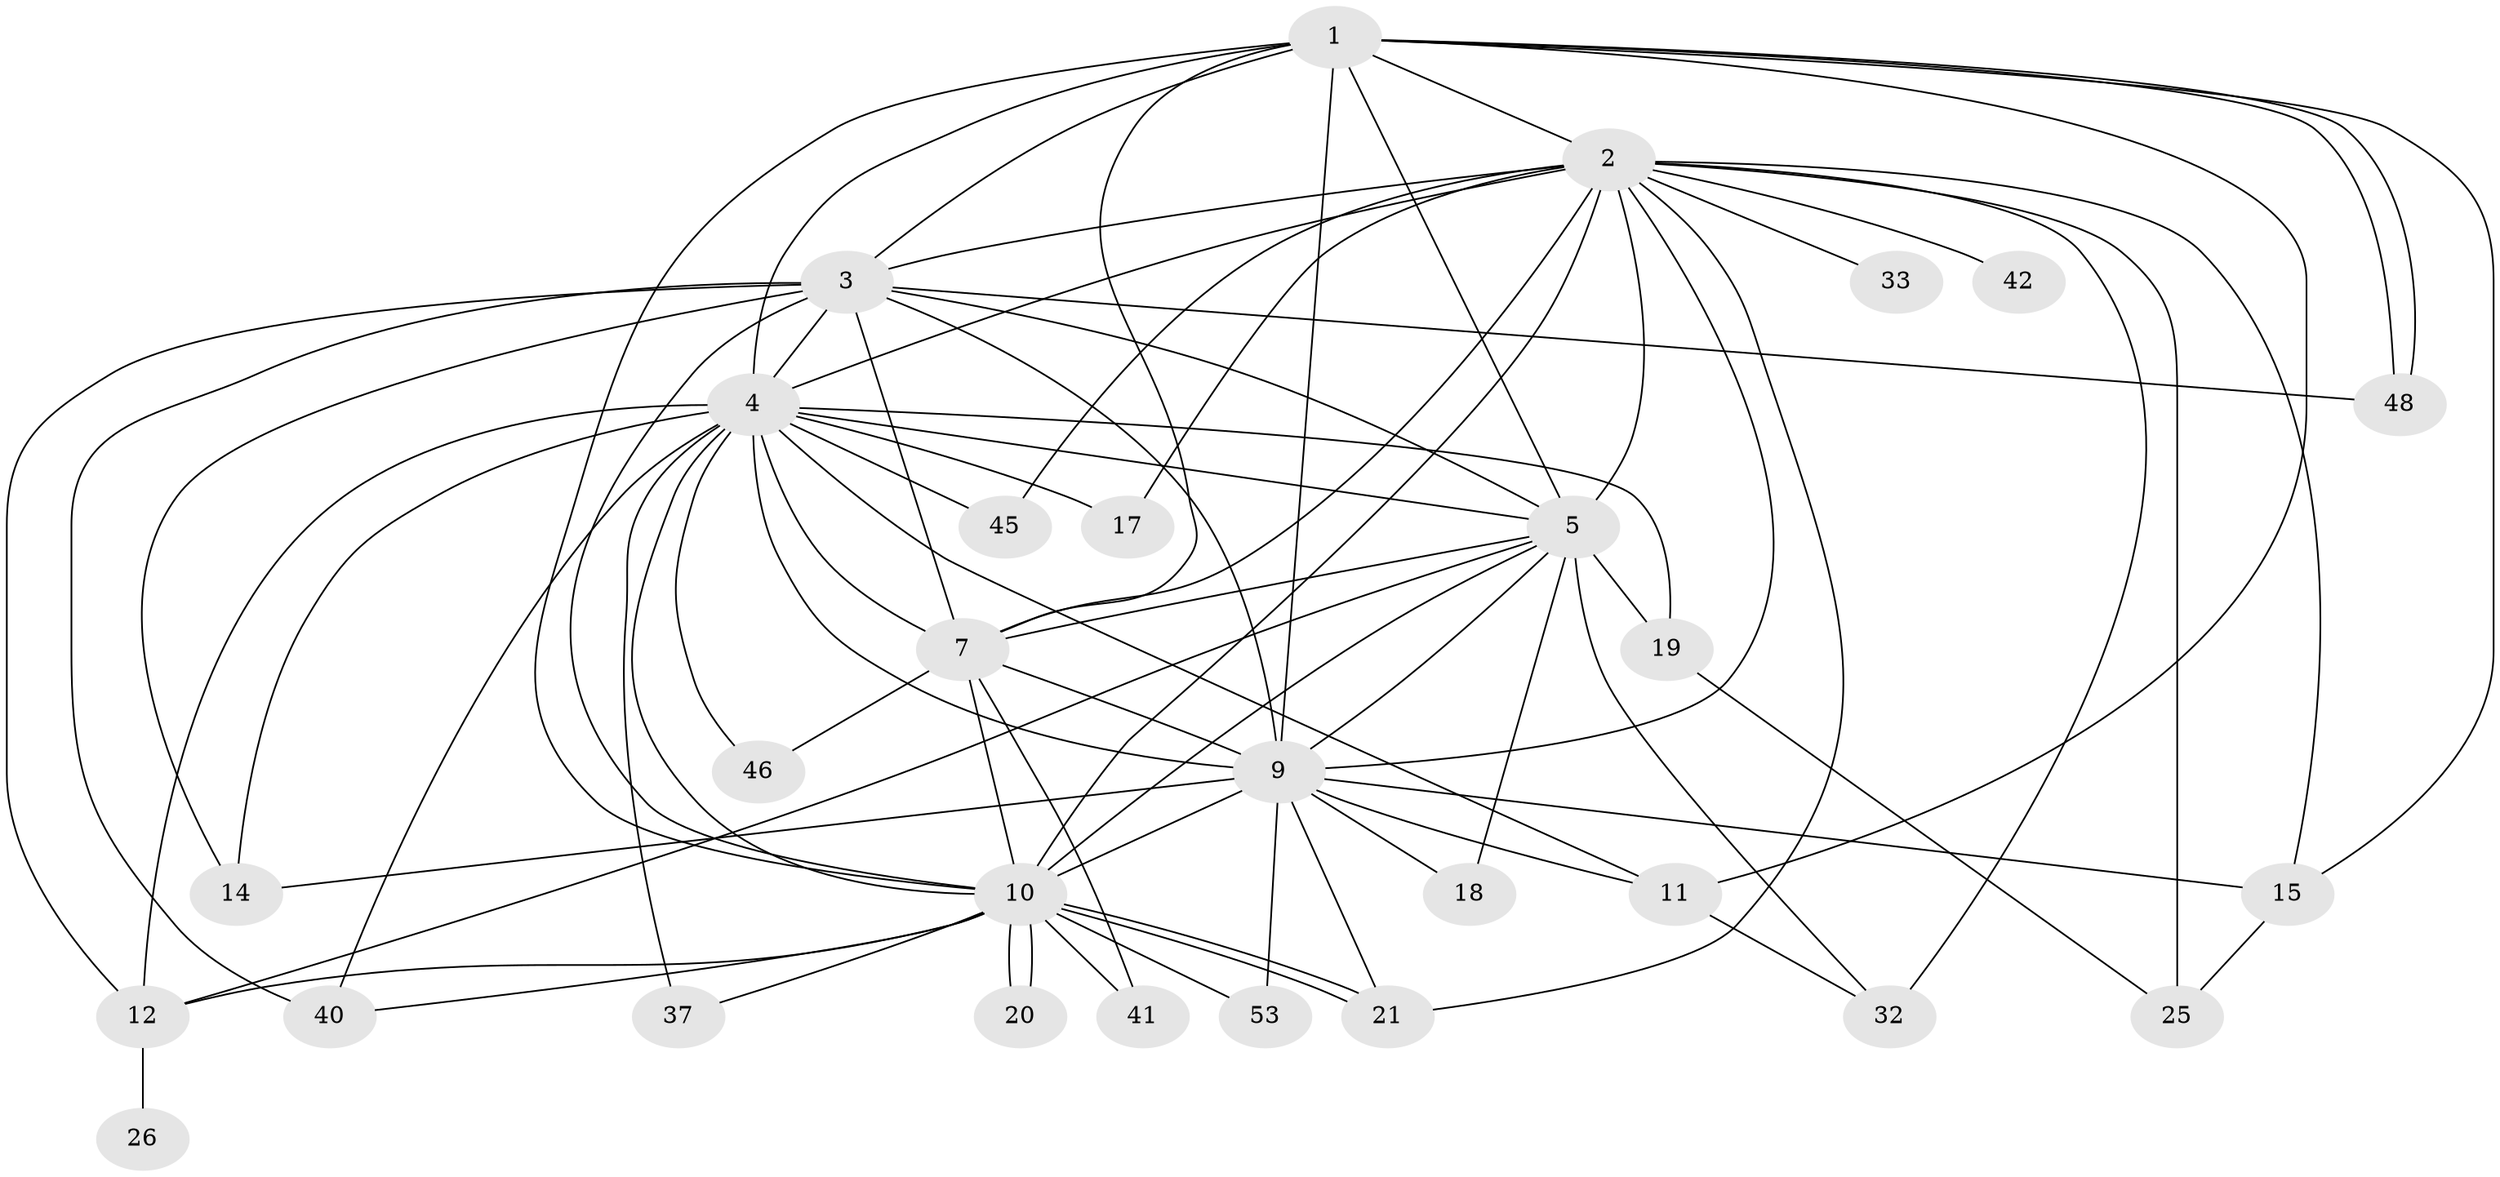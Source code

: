 // original degree distribution, {16: 0.034482758620689655, 12: 0.034482758620689655, 15: 0.05172413793103448, 19: 0.034482758620689655, 17: 0.017241379310344827, 3: 0.2413793103448276, 5: 0.034482758620689655, 4: 0.034482758620689655, 2: 0.5, 8: 0.017241379310344827}
// Generated by graph-tools (version 1.1) at 2025/13/03/09/25 04:13:41]
// undirected, 29 vertices, 78 edges
graph export_dot {
graph [start="1"]
  node [color=gray90,style=filled];
  1;
  2 [super="+6+23"];
  3;
  4 [super="+29+35+28"];
  5;
  7 [super="+56+27+8+36+24"];
  9;
  10;
  11 [super="+16"];
  12 [super="+13"];
  14 [super="+57"];
  15 [super="+47"];
  17;
  18;
  19;
  20;
  21 [super="+58+34+38"];
  25 [super="+31"];
  26;
  32 [super="+43"];
  33;
  37 [super="+52"];
  40 [super="+54"];
  41;
  42;
  45;
  46;
  48 [super="+50"];
  53;
  1 -- 2 [weight=3];
  1 -- 3;
  1 -- 4 [weight=2];
  1 -- 5;
  1 -- 7 [weight=3];
  1 -- 9;
  1 -- 10;
  1 -- 11;
  1 -- 15;
  1 -- 48;
  1 -- 48;
  2 -- 3 [weight=2];
  2 -- 4 [weight=2];
  2 -- 5 [weight=3];
  2 -- 7 [weight=7];
  2 -- 9 [weight=2];
  2 -- 10 [weight=2];
  2 -- 17;
  2 -- 21 [weight=2];
  2 -- 25 [weight=2];
  2 -- 33;
  2 -- 42 [weight=2];
  2 -- 45;
  2 -- 32;
  2 -- 15;
  3 -- 4 [weight=2];
  3 -- 5;
  3 -- 7 [weight=3];
  3 -- 9;
  3 -- 10;
  3 -- 14;
  3 -- 40;
  3 -- 48;
  3 -- 12;
  4 -- 5;
  4 -- 7 [weight=4];
  4 -- 9;
  4 -- 10;
  4 -- 17;
  4 -- 19;
  4 -- 40;
  4 -- 46;
  4 -- 14;
  4 -- 37;
  4 -- 12;
  4 -- 11;
  4 -- 45;
  5 -- 7 [weight=3];
  5 -- 9;
  5 -- 10;
  5 -- 12;
  5 -- 18;
  5 -- 19;
  5 -- 32;
  7 -- 9 [weight=2];
  7 -- 10 [weight=3];
  7 -- 41;
  7 -- 46;
  9 -- 10;
  9 -- 11;
  9 -- 14;
  9 -- 15;
  9 -- 18;
  9 -- 53;
  9 -- 21;
  10 -- 12;
  10 -- 20;
  10 -- 20;
  10 -- 21;
  10 -- 21;
  10 -- 37;
  10 -- 40;
  10 -- 41;
  10 -- 53;
  11 -- 32;
  12 -- 26;
  15 -- 25;
  19 -- 25;
}
